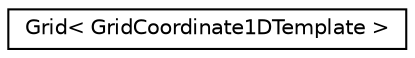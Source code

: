 digraph "Graphical Class Hierarchy"
{
  edge [fontname="Helvetica",fontsize="10",labelfontname="Helvetica",labelfontsize="10"];
  node [fontname="Helvetica",fontsize="10",shape=record];
  rankdir="LR";
  Node1 [label="Grid\< GridCoordinate1DTemplate \>",height=0.2,width=0.4,color="black", fillcolor="white", style="filled",URL="$classGrid.html"];
}
